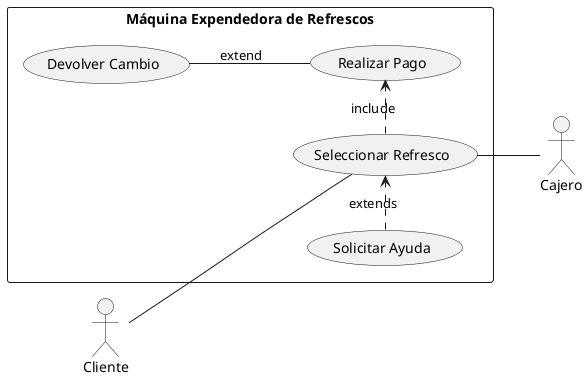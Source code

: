 @startuml cu-01
left to right direction
skinparam packageStyle rect
actor Cliente as customer
actor Cajero as cashier
rectangle "Máquina Expendedora de Refrescos" {
  customer -- (Seleccionar Refresco)
  (Seleccionar Refresco) .> (Realizar Pago) : include
  (Devolver Cambio) -- (Realizar Pago) : extend
  (Solicitar Ayuda) .> (Seleccionar Refresco) : extends
  (Seleccionar Refresco) -- cashier
}
@enduml

